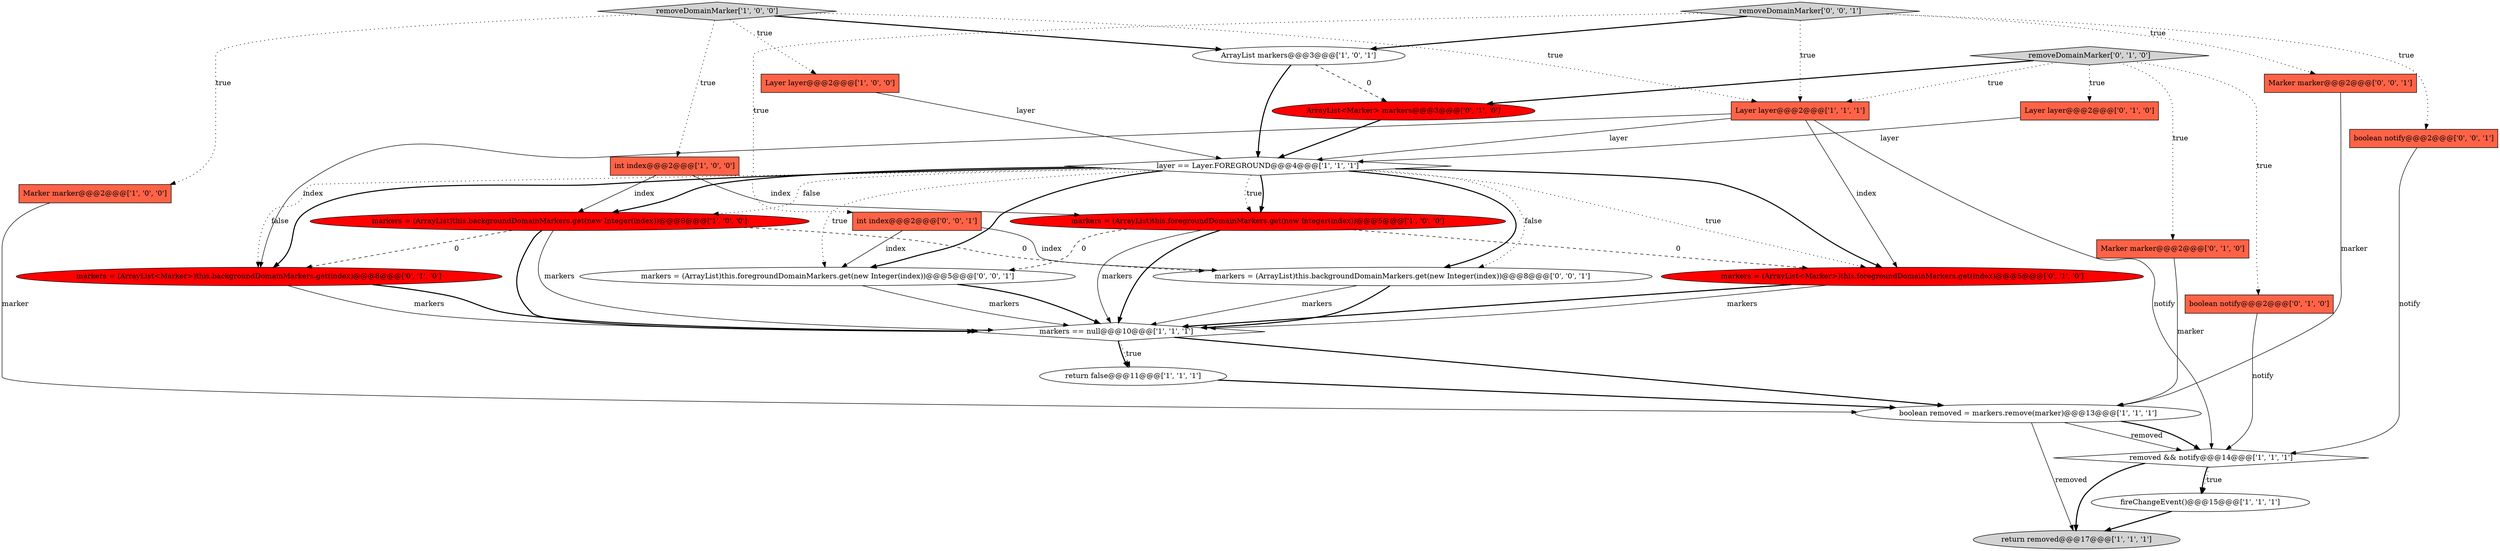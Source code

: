 digraph {
2 [style = filled, label = "removed && notify@@@14@@@['1', '1', '1']", fillcolor = white, shape = diamond image = "AAA0AAABBB1BBB"];
24 [style = filled, label = "int index@@@2@@@['0', '0', '1']", fillcolor = tomato, shape = box image = "AAA0AAABBB3BBB"];
27 [style = filled, label = "markers = (ArrayList)this.foregroundDomainMarkers.get(new Integer(index))@@@5@@@['0', '0', '1']", fillcolor = white, shape = ellipse image = "AAA0AAABBB3BBB"];
20 [style = filled, label = "Layer layer@@@2@@@['0', '1', '0']", fillcolor = tomato, shape = box image = "AAA0AAABBB2BBB"];
10 [style = filled, label = "return removed@@@17@@@['1', '1', '1']", fillcolor = lightgray, shape = ellipse image = "AAA0AAABBB1BBB"];
16 [style = filled, label = "Marker marker@@@2@@@['0', '1', '0']", fillcolor = tomato, shape = box image = "AAA0AAABBB2BBB"];
12 [style = filled, label = "int index@@@2@@@['1', '0', '0']", fillcolor = tomato, shape = box image = "AAA0AAABBB1BBB"];
22 [style = filled, label = "Marker marker@@@2@@@['0', '0', '1']", fillcolor = tomato, shape = box image = "AAA0AAABBB3BBB"];
17 [style = filled, label = "ArrayList<Marker> markers@@@3@@@['0', '1', '0']", fillcolor = red, shape = ellipse image = "AAA1AAABBB2BBB"];
9 [style = filled, label = "markers = (ArrayList)this.foregroundDomainMarkers.get(new Integer(index))@@@5@@@['1', '0', '0']", fillcolor = red, shape = ellipse image = "AAA1AAABBB1BBB"];
18 [style = filled, label = "markers = (ArrayList<Marker>)this.foregroundDomainMarkers.get(index)@@@5@@@['0', '1', '0']", fillcolor = red, shape = ellipse image = "AAA1AAABBB2BBB"];
7 [style = filled, label = "Marker marker@@@2@@@['1', '0', '0']", fillcolor = tomato, shape = box image = "AAA0AAABBB1BBB"];
3 [style = filled, label = "layer == Layer.FOREGROUND@@@4@@@['1', '1', '1']", fillcolor = white, shape = diamond image = "AAA0AAABBB1BBB"];
21 [style = filled, label = "boolean notify@@@2@@@['0', '1', '0']", fillcolor = tomato, shape = box image = "AAA0AAABBB2BBB"];
11 [style = filled, label = "markers = (ArrayList)this.backgroundDomainMarkers.get(new Integer(index))@@@8@@@['1', '0', '0']", fillcolor = red, shape = ellipse image = "AAA1AAABBB1BBB"];
25 [style = filled, label = "boolean notify@@@2@@@['0', '0', '1']", fillcolor = tomato, shape = box image = "AAA0AAABBB3BBB"];
26 [style = filled, label = "removeDomainMarker['0', '0', '1']", fillcolor = lightgray, shape = diamond image = "AAA0AAABBB3BBB"];
23 [style = filled, label = "markers = (ArrayList)this.backgroundDomainMarkers.get(new Integer(index))@@@8@@@['0', '0', '1']", fillcolor = white, shape = ellipse image = "AAA0AAABBB3BBB"];
6 [style = filled, label = "markers == null@@@10@@@['1', '1', '1']", fillcolor = white, shape = diamond image = "AAA0AAABBB1BBB"];
5 [style = filled, label = "removeDomainMarker['1', '0', '0']", fillcolor = lightgray, shape = diamond image = "AAA0AAABBB1BBB"];
1 [style = filled, label = "ArrayList markers@@@3@@@['1', '0', '1']", fillcolor = white, shape = ellipse image = "AAA0AAABBB1BBB"];
15 [style = filled, label = "markers = (ArrayList<Marker>)this.backgroundDomainMarkers.get(index)@@@8@@@['0', '1', '0']", fillcolor = red, shape = ellipse image = "AAA1AAABBB2BBB"];
0 [style = filled, label = "Layer layer@@@2@@@['1', '0', '0']", fillcolor = tomato, shape = box image = "AAA0AAABBB1BBB"];
14 [style = filled, label = "Layer layer@@@2@@@['1', '1', '1']", fillcolor = tomato, shape = box image = "AAA0AAABBB1BBB"];
19 [style = filled, label = "removeDomainMarker['0', '1', '0']", fillcolor = lightgray, shape = diamond image = "AAA0AAABBB2BBB"];
4 [style = filled, label = "fireChangeEvent()@@@15@@@['1', '1', '1']", fillcolor = white, shape = ellipse image = "AAA0AAABBB1BBB"];
13 [style = filled, label = "boolean removed = markers.remove(marker)@@@13@@@['1', '1', '1']", fillcolor = white, shape = ellipse image = "AAA0AAABBB1BBB"];
8 [style = filled, label = "return false@@@11@@@['1', '1', '1']", fillcolor = white, shape = ellipse image = "AAA0AAABBB1BBB"];
4->10 [style = bold, label=""];
5->14 [style = dotted, label="true"];
13->10 [style = solid, label="removed"];
19->14 [style = dotted, label="true"];
26->14 [style = dotted, label="true"];
14->2 [style = solid, label="notify"];
14->3 [style = solid, label="layer"];
15->6 [style = solid, label="markers"];
11->15 [style = dashed, label="0"];
13->2 [style = solid, label="removed"];
26->25 [style = dotted, label="true"];
19->20 [style = dotted, label="true"];
9->18 [style = dashed, label="0"];
11->6 [style = bold, label=""];
26->1 [style = bold, label=""];
27->6 [style = solid, label="markers"];
1->3 [style = bold, label=""];
3->11 [style = bold, label=""];
22->13 [style = solid, label="marker"];
7->13 [style = solid, label="marker"];
9->27 [style = dashed, label="0"];
3->15 [style = dotted, label="false"];
11->23 [style = dashed, label="0"];
15->6 [style = bold, label=""];
3->15 [style = bold, label=""];
19->21 [style = dotted, label="true"];
19->17 [style = bold, label=""];
5->0 [style = dotted, label="true"];
3->9 [style = dotted, label="true"];
5->12 [style = dotted, label="true"];
26->22 [style = dotted, label="true"];
12->11 [style = solid, label="index"];
2->10 [style = bold, label=""];
2->4 [style = bold, label=""];
27->6 [style = bold, label=""];
9->6 [style = bold, label=""];
3->27 [style = bold, label=""];
3->18 [style = bold, label=""];
21->2 [style = solid, label="notify"];
3->9 [style = bold, label=""];
3->27 [style = dotted, label="true"];
5->1 [style = bold, label=""];
3->23 [style = bold, label=""];
1->17 [style = dashed, label="0"];
25->2 [style = solid, label="notify"];
9->6 [style = solid, label="markers"];
18->6 [style = bold, label=""];
3->11 [style = dotted, label="false"];
23->6 [style = solid, label="markers"];
18->6 [style = solid, label="markers"];
6->8 [style = dotted, label="true"];
6->13 [style = bold, label=""];
24->23 [style = solid, label="index"];
23->6 [style = bold, label=""];
6->8 [style = bold, label=""];
2->4 [style = dotted, label="true"];
5->7 [style = dotted, label="true"];
3->18 [style = dotted, label="true"];
19->16 [style = dotted, label="true"];
17->3 [style = bold, label=""];
12->9 [style = solid, label="index"];
26->24 [style = dotted, label="true"];
14->15 [style = solid, label="index"];
3->23 [style = dotted, label="false"];
0->3 [style = solid, label="layer"];
16->13 [style = solid, label="marker"];
14->18 [style = solid, label="index"];
24->27 [style = solid, label="index"];
8->13 [style = bold, label=""];
20->3 [style = solid, label="layer"];
13->2 [style = bold, label=""];
11->6 [style = solid, label="markers"];
}
